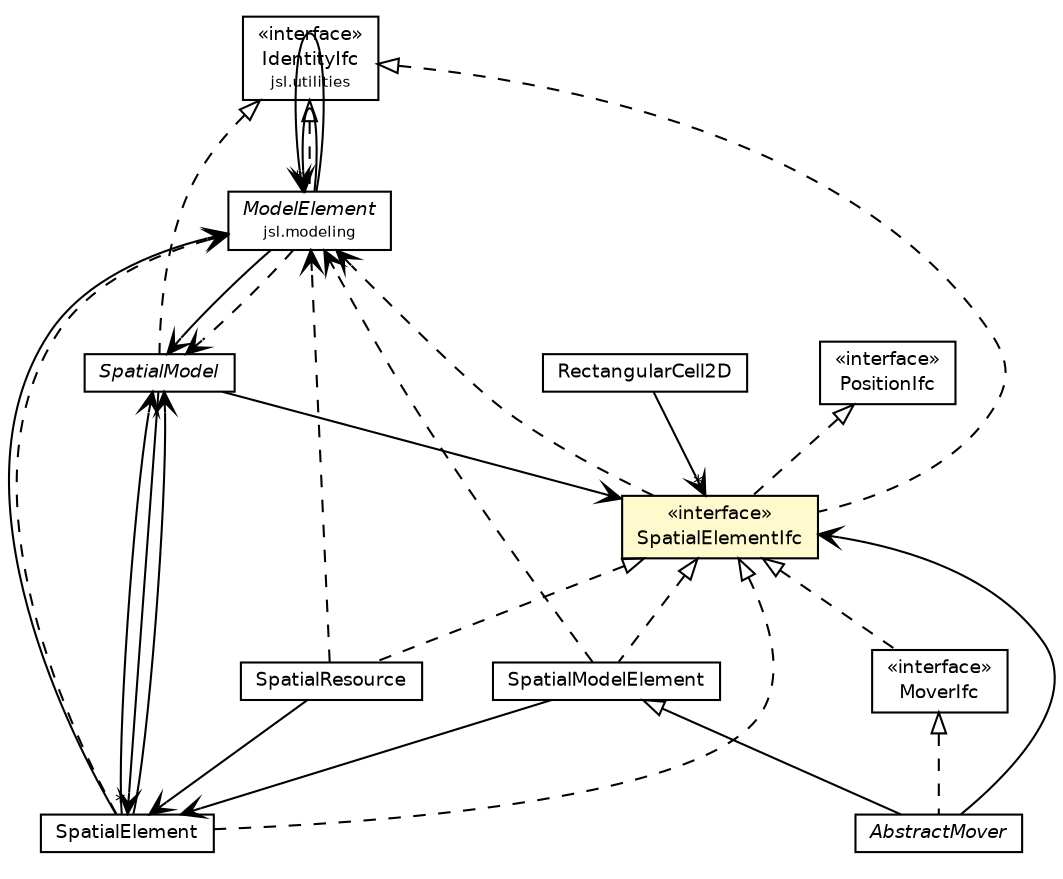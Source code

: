 #!/usr/local/bin/dot
#
# Class diagram 
# Generated by UMLGraph version 5.4 (http://www.umlgraph.org/)
#

digraph G {
	edge [fontname="Helvetica",fontsize=10,labelfontname="Helvetica",labelfontsize=10];
	node [fontname="Helvetica",fontsize=10,shape=plaintext];
	nodesep=0.25;
	ranksep=0.5;
	// jsl.modeling.ModelElement
	c205387 [label=<<table title="jsl.modeling.ModelElement" border="0" cellborder="1" cellspacing="0" cellpadding="2" port="p" href="../../ModelElement.html">
		<tr><td><table border="0" cellspacing="0" cellpadding="1">
<tr><td align="center" balign="center"><font face="Helvetica-Oblique"> ModelElement </font></td></tr>
<tr><td align="center" balign="center"><font point-size="7.0"> jsl.modeling </font></td></tr>
		</table></td></tr>
		</table>>, URL="../../ModelElement.html", fontname="Helvetica", fontcolor="black", fontsize=9.0];
	// jsl.modeling.elements.spatial.SpatialResource
	c205547 [label=<<table title="jsl.modeling.elements.spatial.SpatialResource" border="0" cellborder="1" cellspacing="0" cellpadding="2" port="p" href="./SpatialResource.html">
		<tr><td><table border="0" cellspacing="0" cellpadding="1">
<tr><td align="center" balign="center"> SpatialResource </td></tr>
		</table></td></tr>
		</table>>, URL="./SpatialResource.html", fontname="Helvetica", fontcolor="black", fontsize=9.0];
	// jsl.modeling.elements.spatial.SpatialModelElement
	c205548 [label=<<table title="jsl.modeling.elements.spatial.SpatialModelElement" border="0" cellborder="1" cellspacing="0" cellpadding="2" port="p" href="./SpatialModelElement.html">
		<tr><td><table border="0" cellspacing="0" cellpadding="1">
<tr><td align="center" balign="center"> SpatialModelElement </td></tr>
		</table></td></tr>
		</table>>, URL="./SpatialModelElement.html", fontname="Helvetica", fontcolor="black", fontsize=9.0];
	// jsl.modeling.elements.spatial.SpatialModel
	c205549 [label=<<table title="jsl.modeling.elements.spatial.SpatialModel" border="0" cellborder="1" cellspacing="0" cellpadding="2" port="p" href="./SpatialModel.html">
		<tr><td><table border="0" cellspacing="0" cellpadding="1">
<tr><td align="center" balign="center"><font face="Helvetica-Oblique"> SpatialModel </font></td></tr>
		</table></td></tr>
		</table>>, URL="./SpatialModel.html", fontname="Helvetica", fontcolor="black", fontsize=9.0];
	// jsl.modeling.elements.spatial.SpatialElementIfc
	c205550 [label=<<table title="jsl.modeling.elements.spatial.SpatialElementIfc" border="0" cellborder="1" cellspacing="0" cellpadding="2" port="p" bgcolor="lemonChiffon" href="./SpatialElementIfc.html">
		<tr><td><table border="0" cellspacing="0" cellpadding="1">
<tr><td align="center" balign="center"> &#171;interface&#187; </td></tr>
<tr><td align="center" balign="center"> SpatialElementIfc </td></tr>
		</table></td></tr>
		</table>>, URL="./SpatialElementIfc.html", fontname="Helvetica", fontcolor="black", fontsize=9.0];
	// jsl.modeling.elements.spatial.SpatialElement
	c205551 [label=<<table title="jsl.modeling.elements.spatial.SpatialElement" border="0" cellborder="1" cellspacing="0" cellpadding="2" port="p" href="./SpatialElement.html">
		<tr><td><table border="0" cellspacing="0" cellpadding="1">
<tr><td align="center" balign="center"> SpatialElement </td></tr>
		</table></td></tr>
		</table>>, URL="./SpatialElement.html", fontname="Helvetica", fontcolor="black", fontsize=9.0];
	// jsl.modeling.elements.spatial.RectangularGridSpatialModel2D.RectangularCell2D
	c205554 [label=<<table title="jsl.modeling.elements.spatial.RectangularGridSpatialModel2D.RectangularCell2D" border="0" cellborder="1" cellspacing="0" cellpadding="2" port="p" href="./RectangularGridSpatialModel2D.RectangularCell2D.html">
		<tr><td><table border="0" cellspacing="0" cellpadding="1">
<tr><td align="center" balign="center"> RectangularCell2D </td></tr>
		</table></td></tr>
		</table>>, URL="./RectangularGridSpatialModel2D.RectangularCell2D.html", fontname="Helvetica", fontcolor="black", fontsize=9.0];
	// jsl.modeling.elements.spatial.PositionIfc
	c205556 [label=<<table title="jsl.modeling.elements.spatial.PositionIfc" border="0" cellborder="1" cellspacing="0" cellpadding="2" port="p" href="./PositionIfc.html">
		<tr><td><table border="0" cellspacing="0" cellpadding="1">
<tr><td align="center" balign="center"> &#171;interface&#187; </td></tr>
<tr><td align="center" balign="center"> PositionIfc </td></tr>
		</table></td></tr>
		</table>>, URL="./PositionIfc.html", fontname="Helvetica", fontcolor="black", fontsize=9.0];
	// jsl.modeling.elements.spatial.MoverIfc
	c205561 [label=<<table title="jsl.modeling.elements.spatial.MoverIfc" border="0" cellborder="1" cellspacing="0" cellpadding="2" port="p" href="./MoverIfc.html">
		<tr><td><table border="0" cellspacing="0" cellpadding="1">
<tr><td align="center" balign="center"> &#171;interface&#187; </td></tr>
<tr><td align="center" balign="center"> MoverIfc </td></tr>
		</table></td></tr>
		</table>>, URL="./MoverIfc.html", fontname="Helvetica", fontcolor="black", fontsize=9.0];
	// jsl.modeling.elements.spatial.AbstractMover
	c205575 [label=<<table title="jsl.modeling.elements.spatial.AbstractMover" border="0" cellborder="1" cellspacing="0" cellpadding="2" port="p" href="./AbstractMover.html">
		<tr><td><table border="0" cellspacing="0" cellpadding="1">
<tr><td align="center" balign="center"><font face="Helvetica-Oblique"> AbstractMover </font></td></tr>
		</table></td></tr>
		</table>>, URL="./AbstractMover.html", fontname="Helvetica", fontcolor="black", fontsize=9.0];
	// jsl.utilities.IdentityIfc
	c205692 [label=<<table title="jsl.utilities.IdentityIfc" border="0" cellborder="1" cellspacing="0" cellpadding="2" port="p" href="../../../utilities/IdentityIfc.html">
		<tr><td><table border="0" cellspacing="0" cellpadding="1">
<tr><td align="center" balign="center"> &#171;interface&#187; </td></tr>
<tr><td align="center" balign="center"> IdentityIfc </td></tr>
<tr><td align="center" balign="center"><font point-size="7.0"> jsl.utilities </font></td></tr>
		</table></td></tr>
		</table>>, URL="../../../utilities/IdentityIfc.html", fontname="Helvetica", fontcolor="black", fontsize=9.0];
	//jsl.modeling.ModelElement implements jsl.utilities.IdentityIfc
	c205692:p -> c205387:p [dir=back,arrowtail=empty,style=dashed];
	//jsl.modeling.elements.spatial.SpatialResource implements jsl.modeling.elements.spatial.SpatialElementIfc
	c205550:p -> c205547:p [dir=back,arrowtail=empty,style=dashed];
	//jsl.modeling.elements.spatial.SpatialModelElement implements jsl.modeling.elements.spatial.SpatialElementIfc
	c205550:p -> c205548:p [dir=back,arrowtail=empty,style=dashed];
	//jsl.modeling.elements.spatial.SpatialModel implements jsl.utilities.IdentityIfc
	c205692:p -> c205549:p [dir=back,arrowtail=empty,style=dashed];
	//jsl.modeling.elements.spatial.SpatialElementIfc implements jsl.utilities.IdentityIfc
	c205692:p -> c205550:p [dir=back,arrowtail=empty,style=dashed];
	//jsl.modeling.elements.spatial.SpatialElementIfc implements jsl.modeling.elements.spatial.PositionIfc
	c205556:p -> c205550:p [dir=back,arrowtail=empty,style=dashed];
	//jsl.modeling.elements.spatial.SpatialElement implements jsl.modeling.elements.spatial.SpatialElementIfc
	c205550:p -> c205551:p [dir=back,arrowtail=empty,style=dashed];
	//jsl.modeling.elements.spatial.MoverIfc implements jsl.modeling.elements.spatial.SpatialElementIfc
	c205550:p -> c205561:p [dir=back,arrowtail=empty,style=dashed];
	//jsl.modeling.elements.spatial.AbstractMover extends jsl.modeling.elements.spatial.SpatialModelElement
	c205548:p -> c205575:p [dir=back,arrowtail=empty];
	//jsl.modeling.elements.spatial.AbstractMover implements jsl.modeling.elements.spatial.MoverIfc
	c205561:p -> c205575:p [dir=back,arrowtail=empty,style=dashed];
	// jsl.modeling.ModelElement NAVASSOC jsl.modeling.elements.spatial.SpatialModel
	c205387:p -> c205549:p [taillabel="", label="", headlabel="", fontname="Helvetica", fontcolor="black", fontsize=10.0, color="black", arrowhead=open];
	// jsl.modeling.ModelElement NAVASSOC jsl.modeling.ModelElement
	c205387:p -> c205387:p [taillabel="", label="", headlabel="*", fontname="Helvetica", fontcolor="black", fontsize=10.0, color="black", arrowhead=open];
	// jsl.modeling.ModelElement NAVASSOC jsl.modeling.ModelElement
	c205387:p -> c205387:p [taillabel="", label="", headlabel="", fontname="Helvetica", fontcolor="black", fontsize=10.0, color="black", arrowhead=open];
	// jsl.modeling.elements.spatial.SpatialResource NAVASSOC jsl.modeling.elements.spatial.SpatialElement
	c205547:p -> c205551:p [taillabel="", label="", headlabel="", fontname="Helvetica", fontcolor="black", fontsize=10.0, color="black", arrowhead=open];
	// jsl.modeling.elements.spatial.SpatialModelElement NAVASSOC jsl.modeling.elements.spatial.SpatialElement
	c205548:p -> c205551:p [taillabel="", label="", headlabel="", fontname="Helvetica", fontcolor="black", fontsize=10.0, color="black", arrowhead=open];
	// jsl.modeling.elements.spatial.SpatialModel NAVASSOC jsl.modeling.elements.spatial.SpatialElementIfc
	c205549:p -> c205550:p [taillabel="", label="", headlabel="", fontname="Helvetica", fontcolor="black", fontsize=10.0, color="black", arrowhead=open];
	// jsl.modeling.elements.spatial.SpatialModel NAVASSOC jsl.modeling.elements.spatial.SpatialElement
	c205549:p -> c205551:p [taillabel="", label="", headlabel="*", fontname="Helvetica", fontcolor="black", fontsize=10.0, color="black", arrowhead=open];
	// jsl.modeling.elements.spatial.SpatialElement NAVASSOC jsl.modeling.elements.spatial.SpatialModel
	c205551:p -> c205549:p [taillabel="", label="", headlabel="", fontname="Helvetica", fontcolor="black", fontsize=10.0, color="black", arrowhead=open];
	// jsl.modeling.elements.spatial.SpatialElement NAVASSOC jsl.modeling.elements.spatial.SpatialModel
	c205551:p -> c205549:p [taillabel="", label="", headlabel="", fontname="Helvetica", fontcolor="black", fontsize=10.0, color="black", arrowhead=open];
	// jsl.modeling.elements.spatial.SpatialElement NAVASSOC jsl.modeling.ModelElement
	c205551:p -> c205387:p [taillabel="", label="", headlabel="", fontname="Helvetica", fontcolor="black", fontsize=10.0, color="black", arrowhead=open];
	// jsl.modeling.elements.spatial.RectangularGridSpatialModel2D.RectangularCell2D NAVASSOC jsl.modeling.elements.spatial.SpatialElementIfc
	c205554:p -> c205550:p [taillabel="", label="", headlabel="*", fontname="Helvetica", fontcolor="black", fontsize=10.0, color="black", arrowhead=open];
	// jsl.modeling.elements.spatial.AbstractMover NAVASSOC jsl.modeling.elements.spatial.SpatialElementIfc
	c205575:p -> c205550:p [taillabel="", label="", headlabel="", fontname="Helvetica", fontcolor="black", fontsize=10.0, color="black", arrowhead=open];
	// jsl.modeling.ModelElement DEPEND jsl.modeling.elements.spatial.SpatialModel
	c205387:p -> c205549:p [taillabel="", label="", headlabel="", fontname="Helvetica", fontcolor="black", fontsize=10.0, color="black", arrowhead=open, style=dashed];
	// jsl.modeling.elements.spatial.SpatialResource DEPEND jsl.modeling.ModelElement
	c205547:p -> c205387:p [taillabel="", label="", headlabel="", fontname="Helvetica", fontcolor="black", fontsize=10.0, color="black", arrowhead=open, style=dashed];
	// jsl.modeling.elements.spatial.SpatialModelElement DEPEND jsl.modeling.ModelElement
	c205548:p -> c205387:p [taillabel="", label="", headlabel="", fontname="Helvetica", fontcolor="black", fontsize=10.0, color="black", arrowhead=open, style=dashed];
	// jsl.modeling.elements.spatial.SpatialElementIfc DEPEND jsl.modeling.ModelElement
	c205550:p -> c205387:p [taillabel="", label="", headlabel="", fontname="Helvetica", fontcolor="black", fontsize=10.0, color="black", arrowhead=open, style=dashed];
	// jsl.modeling.elements.spatial.SpatialElement DEPEND jsl.modeling.ModelElement
	c205551:p -> c205387:p [taillabel="", label="", headlabel="", fontname="Helvetica", fontcolor="black", fontsize=10.0, color="black", arrowhead=open, style=dashed];
}

